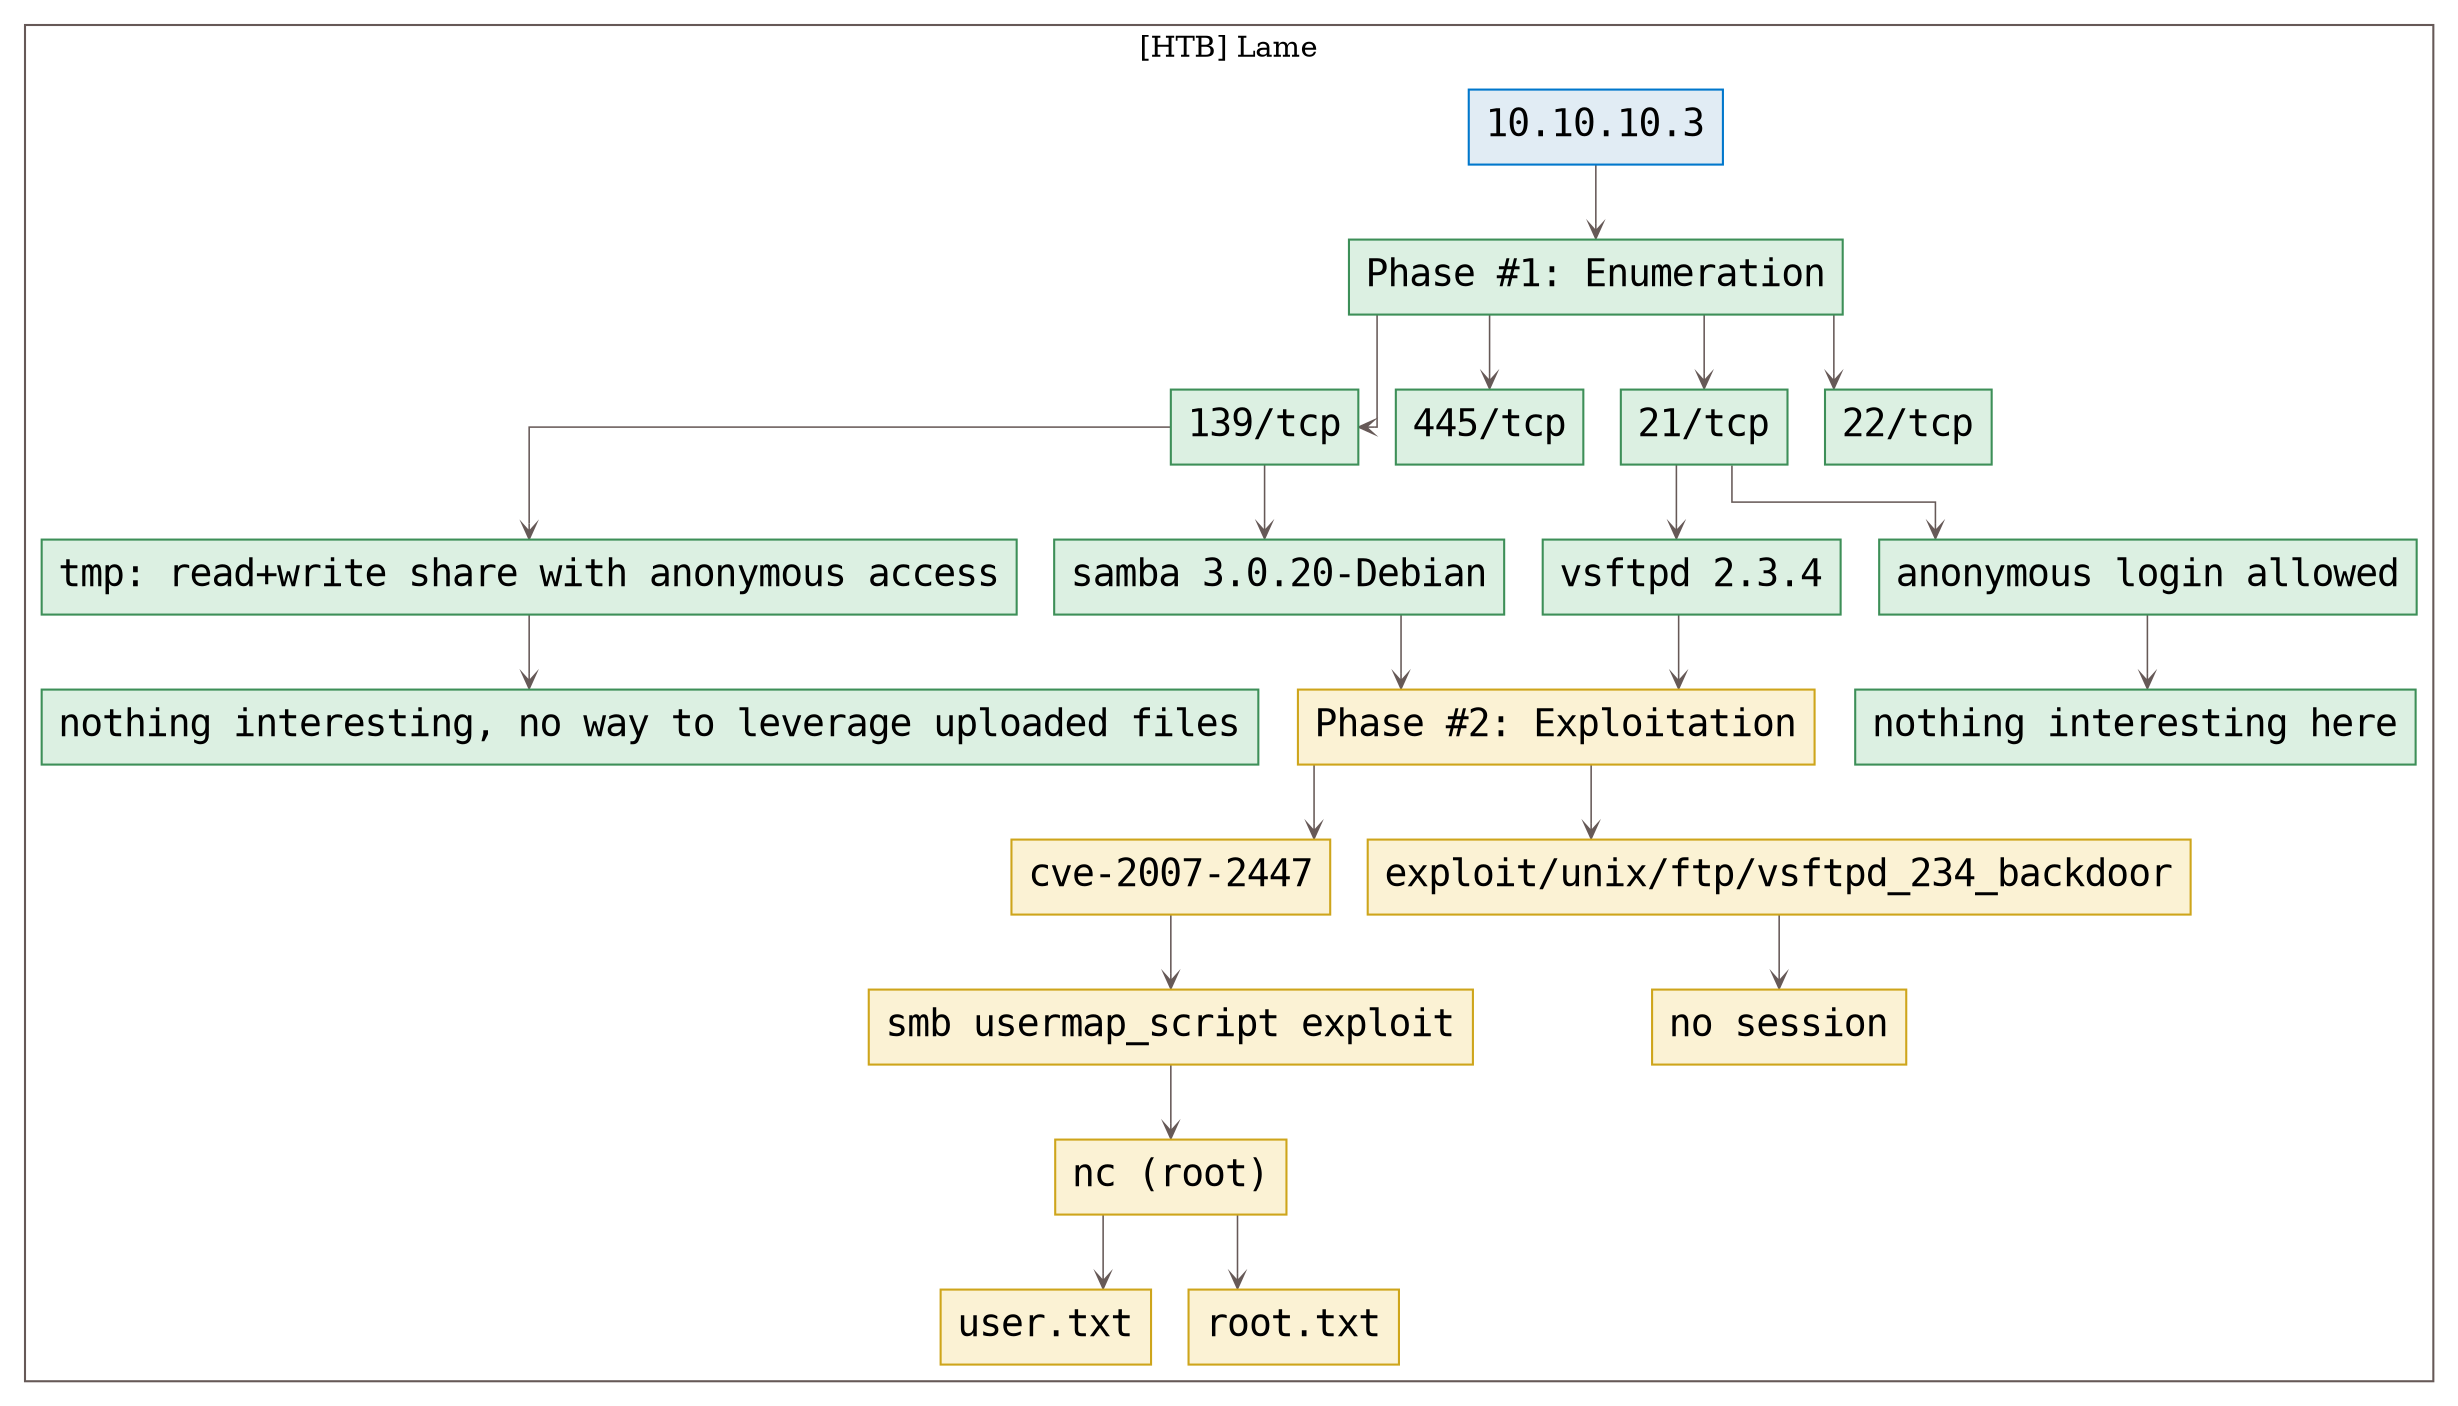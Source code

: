 digraph G {
  #rankdir=LR;
  nodesdictep=1.0; splines="ortho"; K=0.6; overlap=scale; fixedsize=true; resolution=72; bgcolor="#ffffff"; outputorder="edgesfirst";
  node [fontname="courier" fontsize=18 shape=box width=0.25 fillcolor="white" style="filled,solid"];
  edge [style=solid color="#665957" penwidth=0.75 arrowhead=vee arrowsize=0.75 ];

  0[label="10.10.10.3" color="#0077cc" fillcolor="#e1ecf4" tooltip="[HTB] Lame"];
  10[label="139/tcp" color="#3d8f58" fillcolor="#dcf0e2" tooltip="Phase #1:Enumeration"];
  11[label="tmp: read+write share with anonymous access" color="#3d8f58" fillcolor="#dcf0e2" tooltip="Phase #1:Enumeration"];
  12[label="nothing interesting, no way to leverage uploaded files" color="#3d8f58" fillcolor="#dcf0e2" tooltip="Phase #1:Enumeration"];
  13[label="samba 3.0.20-Debian" color="#3d8f58" fillcolor="#dcf0e2" tooltip="Phase #1:Enumeration"];
  14[label="cve-2007-2447" color="#cea51b" fillcolor="#fbf2d4" tooltip="Phase #2:Exploitation"];
  15[label="smb usermap_script exploit" color="#cea51b" fillcolor="#fbf2d4" tooltip="Phase #2:Exploitation"];
  16[label="nc (root)" color="#cea51b" fillcolor="#fbf2d4" tooltip="Phase #2:Exploitation"];
  17[label="user.txt" color="#cea51b" fillcolor="#fbf2d4" tooltip="Phase #2:Exploitation"];
  18[label="root.txt" color="#cea51b" fillcolor="#fbf2d4" tooltip="Phase #2:Exploitation"];
  19[label="445/tcp" color="#3d8f58" fillcolor="#dcf0e2" tooltip="Phase #1:Enumeration"];
  1[label="Phase #1: Enumeration" color="#3d8f58" fillcolor="#dcf0e2" tooltip="Phase #1:Enumeration"];
  2[label="21/tcp" color="#3d8f58" fillcolor="#dcf0e2" tooltip="Phase #1:Enumeration"];
  3[label="anonymous login allowed" color="#3d8f58" fillcolor="#dcf0e2" tooltip="Phase #1:Enumeration"];
  4[label="nothing interesting here" color="#3d8f58" fillcolor="#dcf0e2" tooltip="Phase #1:Enumeration"];
  5[label="vsftpd 2.3.4" color="#3d8f58" fillcolor="#dcf0e2" tooltip="Phase #1:Enumeration"];
  6[label="Phase #2: Exploitation" color="#cea51b" fillcolor="#fbf2d4" tooltip="Phase #2:Exploitation"];
  7[label="exploit/unix/ftp/vsftpd_234_backdoor" color="#cea51b" fillcolor="#fbf2d4" tooltip="Phase #2:Exploitation"];
  8[label="no session" color="#cea51b" fillcolor="#fbf2d4" tooltip="Phase #2:Exploitation"];
  9[label="22/tcp" color="#3d8f58" fillcolor="#dcf0e2" tooltip="Phase #1:Enumeration"];

  subgraph cluster_0 {
    node [style="filled,solid"];
    label = "[HTB] Lame";
    color = "#665957";
    0 -> 1 [color="#665957"];
    1 -> 10 [color="#665957"];
    1 -> 19 [color="#665957"];
    1 -> 2 [color="#665957"];
    1 -> 9 [color="#665957"];
    10 -> 11 [color="#665957"];
    10 -> 13 [color="#665957"];
    11 -> 12 [color="#665957"];
    13 -> 6 [color="#665957"];
    14 -> 15 [color="#665957"];
    15 -> 16 [color="#665957"];
    16 -> 17 [color="#665957"];
    16 -> 18 [color="#665957"];
    2 -> 3 [color="#665957"];
    2 -> 5 [color="#665957"];
    3 -> 4 [color="#665957"];
    5 -> 6 [color="#665957"];
    6 -> 14 [color="#665957"];
    6 -> 7 [color="#665957"];
    7 -> 8 [color="#665957"];
  }
}
